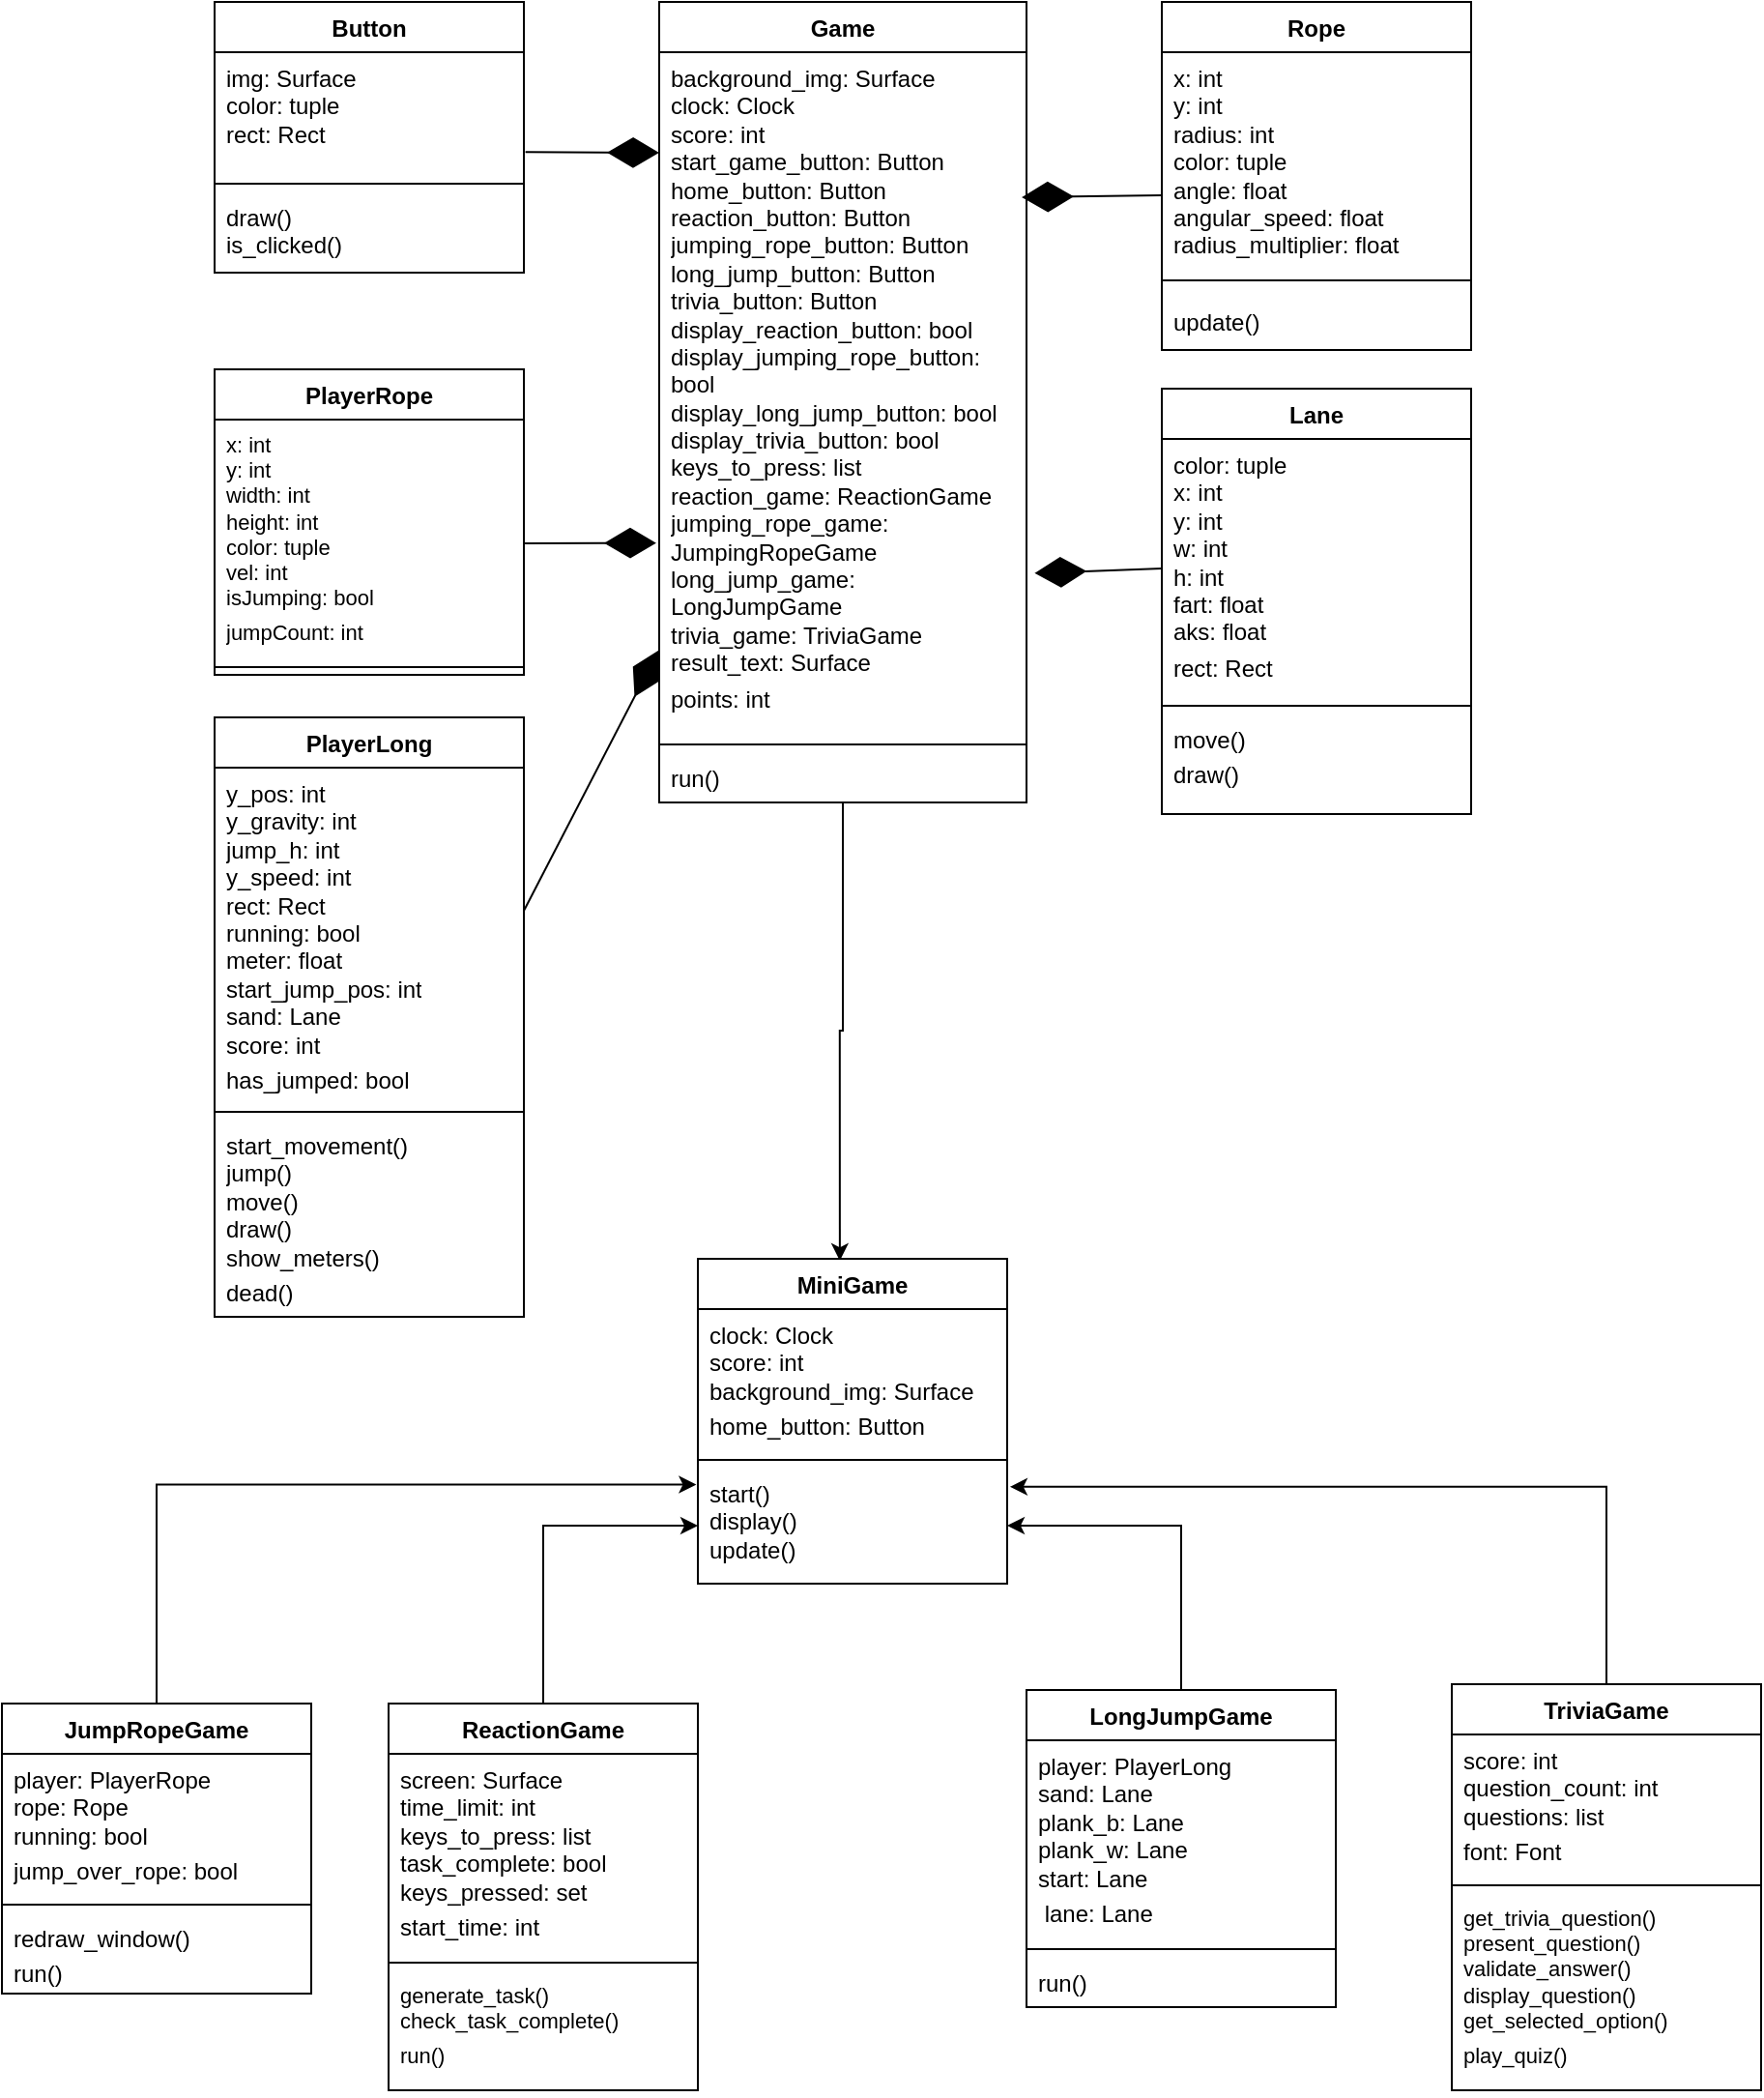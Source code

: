 <mxfile version="23.0.2" type="device">
  <diagram name="Page-1" id="RDvQlGP695o67iUaaPCG">
    <mxGraphModel dx="2295" dy="1118" grid="1" gridSize="10" guides="1" tooltips="1" connect="1" arrows="1" fold="1" page="1" pageScale="1" pageWidth="827" pageHeight="1169" math="0" shadow="0">
      <root>
        <mxCell id="0" />
        <mxCell id="1" parent="0" />
        <mxCell id="4a3TRcOycwzuLl8GbBce-38" style="edgeStyle=orthogonalEdgeStyle;rounded=0;orthogonalLoop=1;jettySize=auto;html=1;entryX=0.459;entryY=0.006;entryDx=0;entryDy=0;entryPerimeter=0;" edge="1" parent="1" source="DxUBxJZdxv3M1yx-wpIL-50" target="DxUBxJZdxv3M1yx-wpIL-54">
          <mxGeometry relative="1" as="geometry">
            <mxPoint x="195" y="680" as="targetPoint" />
          </mxGeometry>
        </mxCell>
        <mxCell id="DxUBxJZdxv3M1yx-wpIL-50" value="Game" style="swimlane;fontStyle=1;align=center;verticalAlign=top;childLayout=stackLayout;horizontal=1;startSize=26;horizontalStack=0;resizeParent=1;resizeParentMax=0;resizeLast=0;collapsible=1;marginBottom=0;whiteSpace=wrap;html=1;" parent="1" vertex="1">
          <mxGeometry x="100" y="40" width="190" height="414" as="geometry" />
        </mxCell>
        <mxCell id="DxUBxJZdxv3M1yx-wpIL-51" value="&lt;p style=&quot;margin: 0cm; font-family: Aptos, sans-serif;&quot; class=&quot;MsoNormal&quot;&gt;&lt;font style=&quot;font-size: 12px;&quot;&gt;background_img: Surface&lt;/font&gt;&lt;/p&gt;&lt;p style=&quot;margin: 0cm; font-family: Aptos, sans-serif;&quot; class=&quot;MsoNormal&quot;&gt;&lt;span lang=&quot;EN-US&quot;&gt;&lt;font style=&quot;font-size: 12px;&quot;&gt;clock: Clock&lt;/font&gt;&lt;/span&gt;&lt;/p&gt;&lt;p style=&quot;margin: 0cm; font-family: Aptos, sans-serif;&quot; class=&quot;MsoNormal&quot;&gt;&lt;span lang=&quot;EN-US&quot;&gt;&lt;font style=&quot;font-size: 12px;&quot;&gt;score: int&lt;/font&gt;&lt;/span&gt;&lt;/p&gt;&lt;p style=&quot;margin: 0cm; font-family: Aptos, sans-serif;&quot; class=&quot;MsoNormal&quot;&gt;&lt;span lang=&quot;EN-US&quot;&gt;&lt;font style=&quot;font-size: 12px;&quot;&gt;start_game_button: Button&lt;/font&gt;&lt;/span&gt;&lt;/p&gt;&lt;p style=&quot;margin: 0cm; font-family: Aptos, sans-serif;&quot; class=&quot;MsoNormal&quot;&gt;&lt;span lang=&quot;EN-US&quot;&gt;&lt;font style=&quot;font-size: 12px;&quot;&gt;home_button: Button&lt;/font&gt;&lt;/span&gt;&lt;/p&gt;&lt;p style=&quot;margin: 0cm; font-family: Aptos, sans-serif;&quot; class=&quot;MsoNormal&quot;&gt;&lt;span lang=&quot;EN-US&quot;&gt;&lt;font style=&quot;font-size: 12px;&quot;&gt;reaction_button: Button&lt;/font&gt;&lt;/span&gt;&lt;/p&gt;&lt;p style=&quot;margin: 0cm; font-family: Aptos, sans-serif;&quot; class=&quot;MsoNormal&quot;&gt;&lt;span lang=&quot;EN-US&quot;&gt;&lt;font style=&quot;font-size: 12px;&quot;&gt;jumping_rope_button: Button&lt;/font&gt;&lt;/span&gt;&lt;/p&gt;&lt;p style=&quot;margin: 0cm; font-family: Aptos, sans-serif;&quot; class=&quot;MsoNormal&quot;&gt;&lt;span lang=&quot;EN-US&quot;&gt;&lt;font style=&quot;font-size: 12px;&quot;&gt;long_jump_button: Button&lt;/font&gt;&lt;/span&gt;&lt;/p&gt;&lt;p style=&quot;margin: 0cm; font-family: Aptos, sans-serif;&quot; class=&quot;MsoNormal&quot;&gt;&lt;span lang=&quot;EN-US&quot;&gt;&lt;font style=&quot;font-size: 12px;&quot;&gt;trivia_button: Button&lt;/font&gt;&lt;/span&gt;&lt;/p&gt;&lt;p style=&quot;margin: 0cm; font-family: Aptos, sans-serif;&quot; class=&quot;MsoNormal&quot;&gt;&lt;span lang=&quot;EN-US&quot;&gt;&lt;font style=&quot;font-size: 12px;&quot;&gt;display_reaction_button: bool&lt;/font&gt;&lt;/span&gt;&lt;/p&gt;&lt;p style=&quot;margin: 0cm; font-family: Aptos, sans-serif;&quot; class=&quot;MsoNormal&quot;&gt;&lt;span lang=&quot;EN-US&quot;&gt;&lt;font style=&quot;font-size: 12px;&quot;&gt;display_jumping_rope_button: bool&lt;/font&gt;&lt;/span&gt;&lt;/p&gt;&lt;p style=&quot;margin: 0cm; font-family: Aptos, sans-serif;&quot; class=&quot;MsoNormal&quot;&gt;&lt;span lang=&quot;EN-US&quot;&gt;&lt;font style=&quot;font-size: 12px;&quot;&gt;display_long_jump_button: bool&lt;/font&gt;&lt;/span&gt;&lt;/p&gt;&lt;p style=&quot;margin: 0cm; font-family: Aptos, sans-serif;&quot; class=&quot;MsoNormal&quot;&gt;&lt;span lang=&quot;EN-US&quot;&gt;&lt;font style=&quot;font-size: 12px;&quot;&gt;display_trivia_button: bool&lt;/font&gt;&lt;/span&gt;&lt;/p&gt;&lt;p style=&quot;margin: 0cm; font-family: Aptos, sans-serif;&quot; class=&quot;MsoNormal&quot;&gt;&lt;span lang=&quot;EN-US&quot;&gt;&lt;font style=&quot;font-size: 12px;&quot;&gt;keys_to_press: list&lt;/font&gt;&lt;/span&gt;&lt;/p&gt;&lt;p style=&quot;margin: 0cm; font-family: Aptos, sans-serif;&quot; class=&quot;MsoNormal&quot;&gt;&lt;span lang=&quot;EN-US&quot;&gt;&lt;font style=&quot;font-size: 12px;&quot;&gt;reaction_game: ReactionGame&lt;/font&gt;&lt;/span&gt;&lt;/p&gt;&lt;p style=&quot;margin: 0cm; font-family: Aptos, sans-serif;&quot; class=&quot;MsoNormal&quot;&gt;&lt;span lang=&quot;EN-US&quot;&gt;&lt;font style=&quot;font-size: 12px;&quot;&gt;jumping_rope_game: JumpingRopeGame&lt;/font&gt;&lt;/span&gt;&lt;/p&gt;&lt;p style=&quot;margin: 0cm; font-family: Aptos, sans-serif;&quot; class=&quot;MsoNormal&quot;&gt;&lt;span lang=&quot;EN-US&quot;&gt;&lt;font style=&quot;font-size: 12px;&quot;&gt;long_jump_game: LongJumpGame&lt;/font&gt;&lt;/span&gt;&lt;/p&gt;&lt;p style=&quot;margin: 0cm; font-family: Aptos, sans-serif;&quot; class=&quot;MsoNormal&quot;&gt;&lt;span lang=&quot;EN-US&quot;&gt;&lt;font style=&quot;font-size: 12px;&quot;&gt;trivia_game: TriviaGame&lt;/font&gt;&lt;/span&gt;&lt;/p&gt;&lt;p style=&quot;margin: 0cm; font-family: Aptos, sans-serif;&quot; class=&quot;MsoNormal&quot;&gt;&lt;span lang=&quot;EN-US&quot;&gt;&lt;font style=&quot;font-size: 12px;&quot;&gt;result_text: Surface&lt;/font&gt;&lt;/span&gt;&lt;/p&gt;&lt;p style=&quot;margin: 0cm; font-family: Aptos, sans-serif;&quot; class=&quot;MsoNormal&quot;&gt;&lt;span style=&quot;&quot; lang=&quot;EN-US&quot;&gt;&lt;font style=&quot;font-size: 12px;&quot;&gt;points: int&lt;/font&gt;&lt;span style=&quot;font-size: 12pt;&quot;&gt;&lt;/span&gt;&lt;/span&gt;&lt;/p&gt;" style="text;strokeColor=none;fillColor=none;align=left;verticalAlign=top;spacingLeft=4;spacingRight=4;overflow=hidden;rotatable=0;points=[[0,0.5],[1,0.5]];portConstraint=eastwest;whiteSpace=wrap;html=1;" parent="DxUBxJZdxv3M1yx-wpIL-50" vertex="1">
          <mxGeometry y="26" width="190" height="354" as="geometry" />
        </mxCell>
        <mxCell id="DxUBxJZdxv3M1yx-wpIL-52" value="" style="line;strokeWidth=1;fillColor=none;align=left;verticalAlign=middle;spacingTop=-1;spacingLeft=3;spacingRight=3;rotatable=0;labelPosition=right;points=[];portConstraint=eastwest;strokeColor=inherit;" parent="DxUBxJZdxv3M1yx-wpIL-50" vertex="1">
          <mxGeometry y="380" width="190" height="8" as="geometry" />
        </mxCell>
        <mxCell id="DxUBxJZdxv3M1yx-wpIL-53" value="run()" style="text;strokeColor=none;fillColor=none;align=left;verticalAlign=top;spacingLeft=4;spacingRight=4;overflow=hidden;rotatable=0;points=[[0,0.5],[1,0.5]];portConstraint=eastwest;whiteSpace=wrap;html=1;" parent="DxUBxJZdxv3M1yx-wpIL-50" vertex="1">
          <mxGeometry y="388" width="190" height="26" as="geometry" />
        </mxCell>
        <mxCell id="DxUBxJZdxv3M1yx-wpIL-54" value="MiniGame" style="swimlane;fontStyle=1;align=center;verticalAlign=top;childLayout=stackLayout;horizontal=1;startSize=26;horizontalStack=0;resizeParent=1;resizeParentMax=0;resizeLast=0;collapsible=1;marginBottom=0;whiteSpace=wrap;html=1;" parent="1" vertex="1">
          <mxGeometry x="120" y="690" width="160" height="168" as="geometry" />
        </mxCell>
        <mxCell id="DxUBxJZdxv3M1yx-wpIL-55" value="&lt;p style=&quot;margin: 0cm; font-family: Aptos, sans-serif;&quot; class=&quot;MsoNormal&quot;&gt;&lt;font style=&quot;font-size: 12px;&quot;&gt;clock: Clock&lt;/font&gt;&lt;/p&gt;&lt;p style=&quot;margin: 0cm; font-family: Aptos, sans-serif;&quot; class=&quot;MsoNormal&quot;&gt;&lt;span lang=&quot;EN-US&quot;&gt;&lt;font style=&quot;font-size: 12px;&quot;&gt;score: int&lt;/font&gt;&lt;/span&gt;&lt;/p&gt;&lt;p style=&quot;margin: 0cm; font-family: Aptos, sans-serif;&quot; class=&quot;MsoNormal&quot;&gt;&lt;span lang=&quot;EN-US&quot;&gt;&lt;font style=&quot;font-size: 12px;&quot;&gt;background_img: Surface&lt;/font&gt;&lt;/span&gt;&lt;/p&gt;&lt;p style=&quot;margin: 0cm; font-family: Aptos, sans-serif;&quot; class=&quot;MsoNormal&quot;&gt;&lt;span style=&quot;&quot; lang=&quot;EN-US&quot;&gt;&lt;font style=&quot;font-size: 12px;&quot;&gt;home_button: Button&lt;/font&gt;&lt;span style=&quot;font-size: 12pt;&quot;&gt;&lt;/span&gt;&lt;/span&gt;&lt;/p&gt;" style="text;strokeColor=none;fillColor=none;align=left;verticalAlign=top;spacingLeft=4;spacingRight=4;overflow=hidden;rotatable=0;points=[[0,0.5],[1,0.5]];portConstraint=eastwest;whiteSpace=wrap;html=1;" parent="DxUBxJZdxv3M1yx-wpIL-54" vertex="1">
          <mxGeometry y="26" width="160" height="74" as="geometry" />
        </mxCell>
        <mxCell id="DxUBxJZdxv3M1yx-wpIL-56" value="" style="line;strokeWidth=1;fillColor=none;align=left;verticalAlign=middle;spacingTop=-1;spacingLeft=3;spacingRight=3;rotatable=0;labelPosition=right;points=[];portConstraint=eastwest;strokeColor=inherit;" parent="DxUBxJZdxv3M1yx-wpIL-54" vertex="1">
          <mxGeometry y="100" width="160" height="8" as="geometry" />
        </mxCell>
        <mxCell id="DxUBxJZdxv3M1yx-wpIL-57" value="start()&lt;br&gt;display()&lt;br&gt;update()&lt;br&gt;" style="text;strokeColor=none;fillColor=none;align=left;verticalAlign=top;spacingLeft=4;spacingRight=4;overflow=hidden;rotatable=0;points=[[0,0.5],[1,0.5]];portConstraint=eastwest;whiteSpace=wrap;html=1;" parent="DxUBxJZdxv3M1yx-wpIL-54" vertex="1">
          <mxGeometry y="108" width="160" height="60" as="geometry" />
        </mxCell>
        <mxCell id="DxUBxJZdxv3M1yx-wpIL-62" value="JumpRopeGame" style="swimlane;fontStyle=1;align=center;verticalAlign=top;childLayout=stackLayout;horizontal=1;startSize=26;horizontalStack=0;resizeParent=1;resizeParentMax=0;resizeLast=0;collapsible=1;marginBottom=0;whiteSpace=wrap;html=1;" parent="1" vertex="1">
          <mxGeometry x="-240" y="920" width="160" height="150" as="geometry" />
        </mxCell>
        <mxCell id="DxUBxJZdxv3M1yx-wpIL-63" value="&lt;p style=&quot;margin: 0cm; font-family: Aptos, sans-serif;&quot; class=&quot;MsoNormal&quot;&gt;&lt;font style=&quot;font-size: 12px;&quot;&gt;player: PlayerRope&lt;/font&gt;&lt;/p&gt;&lt;p style=&quot;margin: 0cm; font-family: Aptos, sans-serif;&quot; class=&quot;MsoNormal&quot;&gt;&lt;span lang=&quot;EN-US&quot;&gt;&lt;font style=&quot;font-size: 12px;&quot;&gt;rope: Rope&lt;/font&gt;&lt;/span&gt;&lt;/p&gt;&lt;p style=&quot;margin: 0cm; font-family: Aptos, sans-serif;&quot; class=&quot;MsoNormal&quot;&gt;&lt;span lang=&quot;EN-US&quot;&gt;&lt;font style=&quot;font-size: 12px;&quot;&gt;running: bool&lt;/font&gt;&lt;/span&gt;&lt;/p&gt;&lt;p style=&quot;margin: 0cm; font-family: Aptos, sans-serif;&quot; class=&quot;MsoNormal&quot;&gt;&lt;span style=&quot;&quot; lang=&quot;EN-US&quot;&gt;&lt;font style=&quot;font-size: 12px;&quot;&gt;jump_over_rope: bool&lt;/font&gt;&lt;span style=&quot;font-size: 12pt;&quot;&gt;&lt;/span&gt;&lt;/span&gt;&lt;/p&gt;" style="text;strokeColor=none;fillColor=none;align=left;verticalAlign=top;spacingLeft=4;spacingRight=4;overflow=hidden;rotatable=0;points=[[0,0.5],[1,0.5]];portConstraint=eastwest;whiteSpace=wrap;html=1;" parent="DxUBxJZdxv3M1yx-wpIL-62" vertex="1">
          <mxGeometry y="26" width="160" height="74" as="geometry" />
        </mxCell>
        <mxCell id="DxUBxJZdxv3M1yx-wpIL-64" value="" style="line;strokeWidth=1;fillColor=none;align=left;verticalAlign=middle;spacingTop=-1;spacingLeft=3;spacingRight=3;rotatable=0;labelPosition=right;points=[];portConstraint=eastwest;strokeColor=inherit;" parent="DxUBxJZdxv3M1yx-wpIL-62" vertex="1">
          <mxGeometry y="100" width="160" height="8" as="geometry" />
        </mxCell>
        <mxCell id="DxUBxJZdxv3M1yx-wpIL-65" value="&lt;p style=&quot;margin: 0cm; font-family: Aptos, sans-serif;&quot; class=&quot;MsoNormal&quot;&gt;&lt;font style=&quot;font-size: 12px;&quot;&gt;redraw_window()&lt;/font&gt;&lt;/p&gt;&lt;p style=&quot;margin: 0cm; font-family: Aptos, sans-serif;&quot; class=&quot;MsoNormal&quot;&gt;&lt;span style=&quot;&quot; lang=&quot;EN-US&quot;&gt;&lt;font style=&quot;font-size: 12px;&quot;&gt;run()&lt;/font&gt;&lt;span style=&quot;font-size: 12pt;&quot;&gt;&lt;/span&gt;&lt;/span&gt;&lt;/p&gt;" style="text;strokeColor=none;fillColor=none;align=left;verticalAlign=top;spacingLeft=4;spacingRight=4;overflow=hidden;rotatable=0;points=[[0,0.5],[1,0.5]];portConstraint=eastwest;whiteSpace=wrap;html=1;" parent="DxUBxJZdxv3M1yx-wpIL-62" vertex="1">
          <mxGeometry y="108" width="160" height="42" as="geometry" />
        </mxCell>
        <mxCell id="DxUBxJZdxv3M1yx-wpIL-89" style="edgeStyle=orthogonalEdgeStyle;rounded=0;orthogonalLoop=1;jettySize=auto;html=1;" parent="1" source="DxUBxJZdxv3M1yx-wpIL-70" target="DxUBxJZdxv3M1yx-wpIL-57" edge="1">
          <mxGeometry relative="1" as="geometry" />
        </mxCell>
        <mxCell id="DxUBxJZdxv3M1yx-wpIL-70" value="ReactionGame" style="swimlane;fontStyle=1;align=center;verticalAlign=top;childLayout=stackLayout;horizontal=1;startSize=26;horizontalStack=0;resizeParent=1;resizeParentMax=0;resizeLast=0;collapsible=1;marginBottom=0;whiteSpace=wrap;html=1;" parent="1" vertex="1">
          <mxGeometry x="-40" y="920" width="160" height="200" as="geometry" />
        </mxCell>
        <mxCell id="DxUBxJZdxv3M1yx-wpIL-71" value="&lt;p style=&quot;margin: 0cm; font-family: Aptos, sans-serif;&quot; class=&quot;MsoNormal&quot;&gt;&lt;font style=&quot;font-size: 12px;&quot;&gt;screen: Surface&lt;/font&gt;&lt;/p&gt;&lt;p style=&quot;margin: 0cm; font-family: Aptos, sans-serif;&quot; class=&quot;MsoNormal&quot;&gt;&lt;span lang=&quot;EN-US&quot;&gt;&lt;font style=&quot;font-size: 12px;&quot;&gt;time_limit: int&lt;/font&gt;&lt;/span&gt;&lt;/p&gt;&lt;p style=&quot;margin: 0cm; font-family: Aptos, sans-serif;&quot; class=&quot;MsoNormal&quot;&gt;&lt;span lang=&quot;EN-US&quot;&gt;&lt;font style=&quot;font-size: 12px;&quot;&gt;keys_to_press: list&lt;/font&gt;&lt;/span&gt;&lt;/p&gt;&lt;p style=&quot;margin: 0cm; font-family: Aptos, sans-serif;&quot; class=&quot;MsoNormal&quot;&gt;&lt;span lang=&quot;EN-US&quot;&gt;&lt;font style=&quot;font-size: 12px;&quot;&gt;task_complete: bool&lt;/font&gt;&lt;/span&gt;&lt;/p&gt;&lt;p style=&quot;margin: 0cm; font-family: Aptos, sans-serif;&quot; class=&quot;MsoNormal&quot;&gt;&lt;span lang=&quot;EN-US&quot;&gt;&lt;font style=&quot;font-size: 12px;&quot;&gt;keys_pressed: set&lt;/font&gt;&lt;/span&gt;&lt;/p&gt;&lt;p style=&quot;margin: 0cm; font-family: Aptos, sans-serif;&quot; class=&quot;MsoNormal&quot;&gt;&lt;span style=&quot;&quot; lang=&quot;EN-US&quot;&gt;&lt;font style=&quot;font-size: 12px;&quot;&gt;start_time: int&lt;/font&gt;&lt;span style=&quot;font-size: 12pt;&quot;&gt;&lt;/span&gt;&lt;/span&gt;&lt;/p&gt;" style="text;strokeColor=none;fillColor=none;align=left;verticalAlign=top;spacingLeft=4;spacingRight=4;overflow=hidden;rotatable=0;points=[[0,0.5],[1,0.5]];portConstraint=eastwest;whiteSpace=wrap;html=1;" parent="DxUBxJZdxv3M1yx-wpIL-70" vertex="1">
          <mxGeometry y="26" width="160" height="104" as="geometry" />
        </mxCell>
        <mxCell id="DxUBxJZdxv3M1yx-wpIL-72" value="" style="line;strokeWidth=1;fillColor=none;align=left;verticalAlign=middle;spacingTop=-1;spacingLeft=3;spacingRight=3;rotatable=0;labelPosition=right;points=[];portConstraint=eastwest;strokeColor=inherit;" parent="DxUBxJZdxv3M1yx-wpIL-70" vertex="1">
          <mxGeometry y="130" width="160" height="8" as="geometry" />
        </mxCell>
        <mxCell id="DxUBxJZdxv3M1yx-wpIL-73" value="&lt;p style=&quot;margin: 0cm; font-family: Aptos, sans-serif; font-size: 11px;&quot; class=&quot;MsoNormal&quot;&gt;&lt;font style=&quot;font-size: 11px;&quot;&gt;generate_task()&lt;/font&gt;&lt;/p&gt;&lt;p style=&quot;margin: 0cm; font-family: Aptos, sans-serif; font-size: 11px;&quot; class=&quot;MsoNormal&quot;&gt;&lt;span lang=&quot;EN-US&quot;&gt;&lt;font style=&quot;font-size: 11px;&quot;&gt;check_task_complete()&lt;/font&gt;&lt;/span&gt;&lt;/p&gt;&lt;p style=&quot;margin: 0cm; font-family: Aptos, sans-serif; font-size: 11px;&quot; class=&quot;MsoNormal&quot;&gt;&lt;span style=&quot;&quot; lang=&quot;EN-US&quot;&gt;&lt;font style=&quot;font-size: 11px;&quot;&gt;run()&lt;/font&gt;&lt;span style=&quot;font-size: 12pt;&quot;&gt;&lt;/span&gt;&lt;/span&gt;&lt;/p&gt;" style="text;strokeColor=none;fillColor=none;align=left;verticalAlign=top;spacingLeft=4;spacingRight=4;overflow=hidden;rotatable=0;points=[[0,0.5],[1,0.5]];portConstraint=eastwest;whiteSpace=wrap;html=1;" parent="DxUBxJZdxv3M1yx-wpIL-70" vertex="1">
          <mxGeometry y="138" width="160" height="62" as="geometry" />
        </mxCell>
        <mxCell id="DxUBxJZdxv3M1yx-wpIL-74" value="TriviaGame" style="swimlane;fontStyle=1;align=center;verticalAlign=top;childLayout=stackLayout;horizontal=1;startSize=26;horizontalStack=0;resizeParent=1;resizeParentMax=0;resizeLast=0;collapsible=1;marginBottom=0;whiteSpace=wrap;html=1;" parent="1" vertex="1">
          <mxGeometry x="510" y="910" width="160" height="210" as="geometry" />
        </mxCell>
        <mxCell id="DxUBxJZdxv3M1yx-wpIL-75" value="&lt;p style=&quot;margin: 0cm; font-family: Aptos, sans-serif;&quot; class=&quot;MsoNormal&quot;&gt;&lt;font style=&quot;font-size: 12px;&quot;&gt;score: int&lt;/font&gt;&lt;/p&gt;&lt;p style=&quot;margin: 0cm; font-family: Aptos, sans-serif;&quot; class=&quot;MsoNormal&quot;&gt;&lt;span lang=&quot;EN-US&quot;&gt;&lt;font style=&quot;font-size: 12px;&quot;&gt;question_count: int&lt;/font&gt;&lt;/span&gt;&lt;/p&gt;&lt;p style=&quot;margin: 0cm; font-family: Aptos, sans-serif;&quot; class=&quot;MsoNormal&quot;&gt;&lt;span lang=&quot;EN-US&quot;&gt;&lt;font style=&quot;font-size: 12px;&quot;&gt;questions: list&lt;/font&gt;&lt;/span&gt;&lt;/p&gt;&lt;p style=&quot;margin: 0cm; font-family: Aptos, sans-serif;&quot; class=&quot;MsoNormal&quot;&gt;&lt;span style=&quot;&quot; lang=&quot;EN-US&quot;&gt;&lt;font style=&quot;font-size: 12px;&quot;&gt;font: Font&lt;/font&gt;&lt;span style=&quot;font-size: 12pt;&quot;&gt;&lt;/span&gt;&lt;/span&gt;&lt;/p&gt;" style="text;strokeColor=none;fillColor=none;align=left;verticalAlign=top;spacingLeft=4;spacingRight=4;overflow=hidden;rotatable=0;points=[[0,0.5],[1,0.5]];portConstraint=eastwest;whiteSpace=wrap;html=1;" parent="DxUBxJZdxv3M1yx-wpIL-74" vertex="1">
          <mxGeometry y="26" width="160" height="74" as="geometry" />
        </mxCell>
        <mxCell id="DxUBxJZdxv3M1yx-wpIL-76" value="" style="line;strokeWidth=1;fillColor=none;align=left;verticalAlign=middle;spacingTop=-1;spacingLeft=3;spacingRight=3;rotatable=0;labelPosition=right;points=[];portConstraint=eastwest;strokeColor=inherit;" parent="DxUBxJZdxv3M1yx-wpIL-74" vertex="1">
          <mxGeometry y="100" width="160" height="8" as="geometry" />
        </mxCell>
        <mxCell id="DxUBxJZdxv3M1yx-wpIL-77" value="&lt;p style=&quot;margin: 0cm; font-family: Aptos, sans-serif; font-size: 11px;&quot; class=&quot;MsoNormal&quot;&gt;&lt;font style=&quot;font-size: 11px;&quot;&gt;get_trivia_question()&lt;/font&gt;&lt;/p&gt;&lt;p style=&quot;margin: 0cm; font-family: Aptos, sans-serif; font-size: 11px;&quot; class=&quot;MsoNormal&quot;&gt;&lt;span lang=&quot;EN-US&quot;&gt;&lt;font style=&quot;font-size: 11px;&quot;&gt;present_question()&lt;/font&gt;&lt;/span&gt;&lt;/p&gt;&lt;p style=&quot;margin: 0cm; font-family: Aptos, sans-serif; font-size: 11px;&quot; class=&quot;MsoNormal&quot;&gt;&lt;span lang=&quot;EN-US&quot;&gt;&lt;font style=&quot;font-size: 11px;&quot;&gt;validate_answer()&lt;/font&gt;&lt;/span&gt;&lt;/p&gt;&lt;p style=&quot;margin: 0cm; font-family: Aptos, sans-serif; font-size: 11px;&quot; class=&quot;MsoNormal&quot;&gt;&lt;span lang=&quot;EN-US&quot;&gt;&lt;font style=&quot;font-size: 11px;&quot;&gt;display_question()&lt;/font&gt;&lt;/span&gt;&lt;/p&gt;&lt;p style=&quot;margin: 0cm; font-family: Aptos, sans-serif; font-size: 11px;&quot; class=&quot;MsoNormal&quot;&gt;&lt;span lang=&quot;EN-US&quot;&gt;&lt;font style=&quot;font-size: 11px;&quot;&gt;get_selected_option()&lt;/font&gt;&lt;/span&gt;&lt;/p&gt;&lt;p style=&quot;margin: 0cm; font-family: Aptos, sans-serif; font-size: 11px;&quot; class=&quot;MsoNormal&quot;&gt;&lt;span style=&quot;&quot; lang=&quot;EN-US&quot;&gt;&lt;font style=&quot;font-size: 11px;&quot;&gt;play_quiz()&lt;/font&gt;&lt;span style=&quot;font-size: 12pt;&quot;&gt;&lt;/span&gt;&lt;/span&gt;&lt;/p&gt;" style="text;strokeColor=none;fillColor=none;align=left;verticalAlign=top;spacingLeft=4;spacingRight=4;overflow=hidden;rotatable=0;points=[[0,0.5],[1,0.5]];portConstraint=eastwest;whiteSpace=wrap;html=1;" parent="DxUBxJZdxv3M1yx-wpIL-74" vertex="1">
          <mxGeometry y="108" width="160" height="102" as="geometry" />
        </mxCell>
        <mxCell id="DxUBxJZdxv3M1yx-wpIL-90" style="edgeStyle=orthogonalEdgeStyle;rounded=0;orthogonalLoop=1;jettySize=auto;html=1;entryX=1;entryY=0.5;entryDx=0;entryDy=0;" parent="1" source="DxUBxJZdxv3M1yx-wpIL-78" target="DxUBxJZdxv3M1yx-wpIL-57" edge="1">
          <mxGeometry relative="1" as="geometry" />
        </mxCell>
        <mxCell id="DxUBxJZdxv3M1yx-wpIL-78" value="LongJumpGame" style="swimlane;fontStyle=1;align=center;verticalAlign=top;childLayout=stackLayout;horizontal=1;startSize=26;horizontalStack=0;resizeParent=1;resizeParentMax=0;resizeLast=0;collapsible=1;marginBottom=0;whiteSpace=wrap;html=1;" parent="1" vertex="1">
          <mxGeometry x="290" y="913" width="160" height="164" as="geometry" />
        </mxCell>
        <mxCell id="DxUBxJZdxv3M1yx-wpIL-79" value="&lt;p style=&quot;margin: 0cm; font-family: Aptos, sans-serif;&quot; class=&quot;MsoNormal&quot;&gt;&lt;font style=&quot;font-size: 12px;&quot;&gt;player: PlayerLong&lt;/font&gt;&lt;/p&gt;&lt;p style=&quot;margin: 0cm; font-family: Aptos, sans-serif;&quot; class=&quot;MsoNormal&quot;&gt;&lt;span lang=&quot;EN-US&quot;&gt;&lt;font style=&quot;font-size: 12px;&quot;&gt;sand: Lane&lt;/font&gt;&lt;/span&gt;&lt;/p&gt;&lt;p style=&quot;margin: 0cm; font-family: Aptos, sans-serif;&quot; class=&quot;MsoNormal&quot;&gt;&lt;span lang=&quot;EN-US&quot;&gt;&lt;font style=&quot;font-size: 12px;&quot;&gt;plank_b: Lane&lt;/font&gt;&lt;/span&gt;&lt;/p&gt;&lt;p style=&quot;margin: 0cm; font-family: Aptos, sans-serif;&quot; class=&quot;MsoNormal&quot;&gt;&lt;span lang=&quot;EN-US&quot;&gt;&lt;font style=&quot;font-size: 12px;&quot;&gt;plank_w: Lane&lt;/font&gt;&lt;/span&gt;&lt;/p&gt;&lt;p style=&quot;margin: 0cm; font-family: Aptos, sans-serif;&quot; class=&quot;MsoNormal&quot;&gt;&lt;span lang=&quot;EN-US&quot;&gt;&lt;font style=&quot;font-size: 12px;&quot;&gt;start: Lane&lt;/font&gt;&lt;/span&gt;&lt;/p&gt;&lt;p style=&quot;margin: 0cm; font-family: Aptos, sans-serif;&quot; class=&quot;MsoNormal&quot;&gt;&lt;span style=&quot;&quot; lang=&quot;EN-US&quot;&gt;&lt;font style=&quot;font-size: 12px;&quot;&gt;&amp;nbsp;lane: Lane&lt;/font&gt;&lt;span style=&quot;font-size: 12pt;&quot;&gt;&lt;/span&gt;&lt;/span&gt;&lt;/p&gt;" style="text;strokeColor=none;fillColor=none;align=left;verticalAlign=top;spacingLeft=4;spacingRight=4;overflow=hidden;rotatable=0;points=[[0,0.5],[1,0.5]];portConstraint=eastwest;whiteSpace=wrap;html=1;" parent="DxUBxJZdxv3M1yx-wpIL-78" vertex="1">
          <mxGeometry y="26" width="160" height="104" as="geometry" />
        </mxCell>
        <mxCell id="DxUBxJZdxv3M1yx-wpIL-80" value="" style="line;strokeWidth=1;fillColor=none;align=left;verticalAlign=middle;spacingTop=-1;spacingLeft=3;spacingRight=3;rotatable=0;labelPosition=right;points=[];portConstraint=eastwest;strokeColor=inherit;" parent="DxUBxJZdxv3M1yx-wpIL-78" vertex="1">
          <mxGeometry y="130" width="160" height="8" as="geometry" />
        </mxCell>
        <mxCell id="DxUBxJZdxv3M1yx-wpIL-81" value="run()" style="text;strokeColor=none;fillColor=none;align=left;verticalAlign=top;spacingLeft=4;spacingRight=4;overflow=hidden;rotatable=0;points=[[0,0.5],[1,0.5]];portConstraint=eastwest;whiteSpace=wrap;html=1;" parent="DxUBxJZdxv3M1yx-wpIL-78" vertex="1">
          <mxGeometry y="138" width="160" height="26" as="geometry" />
        </mxCell>
        <mxCell id="DxUBxJZdxv3M1yx-wpIL-93" style="edgeStyle=orthogonalEdgeStyle;rounded=0;orthogonalLoop=1;jettySize=auto;html=1;entryX=1.009;entryY=0.165;entryDx=0;entryDy=0;entryPerimeter=0;" parent="1" source="DxUBxJZdxv3M1yx-wpIL-74" target="DxUBxJZdxv3M1yx-wpIL-57" edge="1">
          <mxGeometry relative="1" as="geometry" />
        </mxCell>
        <mxCell id="DxUBxJZdxv3M1yx-wpIL-94" style="edgeStyle=orthogonalEdgeStyle;rounded=0;orthogonalLoop=1;jettySize=auto;html=1;entryX=-0.005;entryY=0.146;entryDx=0;entryDy=0;entryPerimeter=0;" parent="1" source="DxUBxJZdxv3M1yx-wpIL-62" target="DxUBxJZdxv3M1yx-wpIL-57" edge="1">
          <mxGeometry relative="1" as="geometry" />
        </mxCell>
        <mxCell id="4a3TRcOycwzuLl8GbBce-1" value="Button" style="swimlane;fontStyle=1;align=center;verticalAlign=top;childLayout=stackLayout;horizontal=1;startSize=26;horizontalStack=0;resizeParent=1;resizeParentMax=0;resizeLast=0;collapsible=1;marginBottom=0;whiteSpace=wrap;html=1;" vertex="1" parent="1">
          <mxGeometry x="-130" y="40" width="160" height="140" as="geometry" />
        </mxCell>
        <mxCell id="4a3TRcOycwzuLl8GbBce-2" value="img: Surface&lt;br&gt;color: tuple&lt;br&gt;rect: Rect" style="text;strokeColor=none;fillColor=none;align=left;verticalAlign=top;spacingLeft=4;spacingRight=4;overflow=hidden;rotatable=0;points=[[0,0.5],[1,0.5]];portConstraint=eastwest;whiteSpace=wrap;html=1;" vertex="1" parent="4a3TRcOycwzuLl8GbBce-1">
          <mxGeometry y="26" width="160" height="64" as="geometry" />
        </mxCell>
        <mxCell id="4a3TRcOycwzuLl8GbBce-3" value="" style="line;strokeWidth=1;fillColor=none;align=left;verticalAlign=middle;spacingTop=-1;spacingLeft=3;spacingRight=3;rotatable=0;labelPosition=right;points=[];portConstraint=eastwest;strokeColor=inherit;" vertex="1" parent="4a3TRcOycwzuLl8GbBce-1">
          <mxGeometry y="90" width="160" height="8" as="geometry" />
        </mxCell>
        <mxCell id="4a3TRcOycwzuLl8GbBce-4" value="draw()&lt;br&gt;is_clicked()" style="text;strokeColor=none;fillColor=none;align=left;verticalAlign=top;spacingLeft=4;spacingRight=4;overflow=hidden;rotatable=0;points=[[0,0.5],[1,0.5]];portConstraint=eastwest;whiteSpace=wrap;html=1;" vertex="1" parent="4a3TRcOycwzuLl8GbBce-1">
          <mxGeometry y="98" width="160" height="42" as="geometry" />
        </mxCell>
        <mxCell id="4a3TRcOycwzuLl8GbBce-12" value="PlayerRope" style="swimlane;fontStyle=1;align=center;verticalAlign=top;childLayout=stackLayout;horizontal=1;startSize=26;horizontalStack=0;resizeParent=1;resizeParentMax=0;resizeLast=0;collapsible=1;marginBottom=0;whiteSpace=wrap;html=1;" vertex="1" parent="1">
          <mxGeometry x="-130" y="230" width="160" height="158" as="geometry" />
        </mxCell>
        <mxCell id="4a3TRcOycwzuLl8GbBce-13" value="&lt;p style=&quot;margin: 0cm; font-family: Aptos, sans-serif; font-size: 11px;&quot; class=&quot;MsoNormal&quot;&gt;&lt;font style=&quot;font-size: 11px;&quot;&gt;x: int&lt;/font&gt;&lt;/p&gt;&lt;p style=&quot;margin: 0cm; font-family: Aptos, sans-serif; font-size: 11px;&quot; class=&quot;MsoNormal&quot;&gt;&lt;span lang=&quot;EN-US&quot;&gt;&lt;font style=&quot;font-size: 11px;&quot;&gt;y: int&lt;/font&gt;&lt;/span&gt;&lt;/p&gt;&lt;p style=&quot;margin: 0cm; font-family: Aptos, sans-serif; font-size: 11px;&quot; class=&quot;MsoNormal&quot;&gt;&lt;span lang=&quot;EN-US&quot;&gt;&lt;font style=&quot;font-size: 11px;&quot;&gt;width: int&lt;/font&gt;&lt;/span&gt;&lt;/p&gt;&lt;p style=&quot;margin: 0cm; font-family: Aptos, sans-serif; font-size: 11px;&quot; class=&quot;MsoNormal&quot;&gt;&lt;span lang=&quot;EN-US&quot;&gt;&lt;font style=&quot;font-size: 11px;&quot;&gt;height: int&lt;/font&gt;&lt;/span&gt;&lt;/p&gt;&lt;p style=&quot;margin: 0cm; font-family: Aptos, sans-serif; font-size: 11px;&quot; class=&quot;MsoNormal&quot;&gt;&lt;span lang=&quot;EN-US&quot;&gt;&lt;font style=&quot;font-size: 11px;&quot;&gt;color: tuple&lt;/font&gt;&lt;/span&gt;&lt;/p&gt;&lt;p style=&quot;margin: 0cm; font-family: Aptos, sans-serif; font-size: 11px;&quot; class=&quot;MsoNormal&quot;&gt;&lt;span lang=&quot;EN-US&quot;&gt;&lt;font style=&quot;font-size: 11px;&quot;&gt;vel: int&lt;/font&gt;&lt;/span&gt;&lt;/p&gt;&lt;p style=&quot;margin: 0cm; font-family: Aptos, sans-serif; font-size: 11px;&quot; class=&quot;MsoNormal&quot;&gt;&lt;span lang=&quot;EN-US&quot;&gt;&lt;font style=&quot;font-size: 11px;&quot;&gt;isJumping: bool&lt;/font&gt;&lt;/span&gt;&lt;/p&gt;&lt;p style=&quot;margin: 0cm; font-family: Aptos, sans-serif; font-size: 11px;&quot; class=&quot;MsoNormal&quot;&gt;&lt;span style=&quot;&quot; lang=&quot;EN-US&quot;&gt;&lt;font style=&quot;font-size: 11px;&quot;&gt;jumpCount: int&lt;/font&gt;&lt;span style=&quot;font-size: 12pt;&quot;&gt;&lt;/span&gt;&lt;/span&gt;&lt;/p&gt;" style="text;strokeColor=none;fillColor=none;align=left;verticalAlign=top;spacingLeft=4;spacingRight=4;overflow=hidden;rotatable=0;points=[[0,0.5],[1,0.5]];portConstraint=eastwest;whiteSpace=wrap;html=1;" vertex="1" parent="4a3TRcOycwzuLl8GbBce-12">
          <mxGeometry y="26" width="160" height="124" as="geometry" />
        </mxCell>
        <mxCell id="4a3TRcOycwzuLl8GbBce-14" value="" style="line;strokeWidth=1;fillColor=none;align=left;verticalAlign=middle;spacingTop=-1;spacingLeft=3;spacingRight=3;rotatable=0;labelPosition=right;points=[];portConstraint=eastwest;strokeColor=inherit;" vertex="1" parent="4a3TRcOycwzuLl8GbBce-12">
          <mxGeometry y="150" width="160" height="8" as="geometry" />
        </mxCell>
        <mxCell id="4a3TRcOycwzuLl8GbBce-20" value="Rope" style="swimlane;fontStyle=1;align=center;verticalAlign=top;childLayout=stackLayout;horizontal=1;startSize=26;horizontalStack=0;resizeParent=1;resizeParentMax=0;resizeLast=0;collapsible=1;marginBottom=0;whiteSpace=wrap;html=1;" vertex="1" parent="1">
          <mxGeometry x="360" y="40" width="160" height="180" as="geometry" />
        </mxCell>
        <mxCell id="4a3TRcOycwzuLl8GbBce-21" value="&lt;p style=&quot;border-color: var(--border-color); margin: 0cm; font-family: Aptos, sans-serif;&quot; class=&quot;MsoNormal&quot;&gt;&lt;font style=&quot;border-color: var(--border-color);&quot;&gt;x: int&lt;/font&gt;&lt;/p&gt;&lt;p style=&quot;border-color: var(--border-color); margin: 0cm; font-family: Aptos, sans-serif;&quot; class=&quot;MsoNormal&quot;&gt;y: int&lt;/p&gt;&lt;p style=&quot;border-color: var(--border-color); margin: 0cm; font-family: Aptos, sans-serif;&quot; class=&quot;MsoNormal&quot;&gt;&lt;span style=&quot;border-color: var(--border-color);&quot; lang=&quot;EN-US&quot;&gt;radius: int&lt;/span&gt;&lt;/p&gt;&lt;p style=&quot;border-color: var(--border-color); margin: 0cm; font-family: Aptos, sans-serif;&quot; class=&quot;MsoNormal&quot;&gt;&lt;span style=&quot;border-color: var(--border-color);&quot; lang=&quot;EN-US&quot;&gt;color: tuple&lt;/span&gt;&lt;/p&gt;&lt;p style=&quot;border-color: var(--border-color); margin: 0cm; font-family: Aptos, sans-serif;&quot; class=&quot;MsoNormal&quot;&gt;&lt;span style=&quot;border-color: var(--border-color);&quot; lang=&quot;EN-US&quot;&gt;angle: float&lt;/span&gt;&lt;/p&gt;&lt;p style=&quot;border-color: var(--border-color); margin: 0cm; font-family: Aptos, sans-serif;&quot; class=&quot;MsoNormal&quot;&gt;&lt;span style=&quot;border-color: var(--border-color);&quot; lang=&quot;EN-US&quot;&gt;angular_speed: float&lt;/span&gt;&lt;/p&gt;&lt;p style=&quot;border-color: var(--border-color); margin: 0cm; font-family: Aptos, sans-serif;&quot; class=&quot;MsoNormal&quot;&gt;&lt;span style=&quot;border-color: var(--border-color);&quot; lang=&quot;EN-US&quot;&gt;radius_multiplier: float&lt;/span&gt;&lt;/p&gt;" style="text;strokeColor=none;fillColor=none;align=left;verticalAlign=top;spacingLeft=4;spacingRight=4;overflow=hidden;rotatable=0;points=[[0,0.5],[1,0.5]];portConstraint=eastwest;whiteSpace=wrap;html=1;" vertex="1" parent="4a3TRcOycwzuLl8GbBce-20">
          <mxGeometry y="26" width="160" height="114" as="geometry" />
        </mxCell>
        <mxCell id="4a3TRcOycwzuLl8GbBce-22" value="" style="line;strokeWidth=1;fillColor=none;align=left;verticalAlign=middle;spacingTop=-1;spacingLeft=3;spacingRight=3;rotatable=0;labelPosition=right;points=[];portConstraint=eastwest;strokeColor=inherit;" vertex="1" parent="4a3TRcOycwzuLl8GbBce-20">
          <mxGeometry y="140" width="160" height="8" as="geometry" />
        </mxCell>
        <mxCell id="4a3TRcOycwzuLl8GbBce-23" value="&lt;p style=&quot;margin: 0cm; font-family: Aptos, sans-serif;&quot; class=&quot;MsoNormal&quot;&gt;&lt;font style=&quot;font-size: 12px;&quot;&gt;update()&lt;/font&gt;&lt;span style=&quot;font-size: 12pt;&quot;&gt;&lt;/span&gt;&lt;/p&gt;" style="text;strokeColor=none;fillColor=none;align=left;verticalAlign=top;spacingLeft=4;spacingRight=4;overflow=hidden;rotatable=0;points=[[0,0.5],[1,0.5]];portConstraint=eastwest;whiteSpace=wrap;html=1;" vertex="1" parent="4a3TRcOycwzuLl8GbBce-20">
          <mxGeometry y="148" width="160" height="32" as="geometry" />
        </mxCell>
        <mxCell id="4a3TRcOycwzuLl8GbBce-24" value="Lane" style="swimlane;fontStyle=1;align=center;verticalAlign=top;childLayout=stackLayout;horizontal=1;startSize=26;horizontalStack=0;resizeParent=1;resizeParentMax=0;resizeLast=0;collapsible=1;marginBottom=0;whiteSpace=wrap;html=1;" vertex="1" parent="1">
          <mxGeometry x="360" y="240" width="160" height="220" as="geometry" />
        </mxCell>
        <mxCell id="4a3TRcOycwzuLl8GbBce-25" value="&lt;p style=&quot;margin: 0cm; font-family: Aptos, sans-serif;&quot; class=&quot;MsoNormal&quot;&gt;&lt;font style=&quot;font-size: 12px;&quot;&gt;color: tuple&lt;/font&gt;&lt;/p&gt;&lt;p style=&quot;margin: 0cm; font-family: Aptos, sans-serif;&quot; class=&quot;MsoNormal&quot;&gt;&lt;span lang=&quot;EN-US&quot;&gt;&lt;font style=&quot;font-size: 12px;&quot;&gt;x: int&lt;/font&gt;&lt;/span&gt;&lt;/p&gt;&lt;p style=&quot;margin: 0cm; font-family: Aptos, sans-serif;&quot; class=&quot;MsoNormal&quot;&gt;&lt;span lang=&quot;EN-US&quot;&gt;&lt;font style=&quot;font-size: 12px;&quot;&gt;y: int&lt;/font&gt;&lt;/span&gt;&lt;/p&gt;&lt;p style=&quot;margin: 0cm; font-family: Aptos, sans-serif;&quot; class=&quot;MsoNormal&quot;&gt;&lt;font style=&quot;font-size: 12px;&quot;&gt;w: int&lt;/font&gt;&lt;/p&gt;&lt;p style=&quot;margin: 0cm; font-family: Aptos, sans-serif;&quot; class=&quot;MsoNormal&quot;&gt;&lt;font style=&quot;font-size: 12px;&quot;&gt;h: int&lt;/font&gt;&lt;/p&gt;&lt;p style=&quot;margin: 0cm; font-family: Aptos, sans-serif;&quot; class=&quot;MsoNormal&quot;&gt;&lt;font style=&quot;font-size: 12px;&quot;&gt;fart: float&lt;/font&gt;&lt;/p&gt;&lt;p style=&quot;margin: 0cm; font-family: Aptos, sans-serif;&quot; class=&quot;MsoNormal&quot;&gt;&lt;font style=&quot;font-size: 12px;&quot;&gt;aks: float&lt;/font&gt;&lt;/p&gt;&lt;p style=&quot;margin: 0cm; font-family: Aptos, sans-serif;&quot; class=&quot;MsoNormal&quot;&gt;&lt;span style=&quot;&quot; lang=&quot;EN-US&quot;&gt;&lt;font style=&quot;font-size: 12px;&quot;&gt;rect: Rect&lt;/font&gt;&lt;span style=&quot;font-size: 12pt;&quot;&gt;&lt;/span&gt;&lt;/span&gt;&lt;/p&gt;" style="text;strokeColor=none;fillColor=none;align=left;verticalAlign=top;spacingLeft=4;spacingRight=4;overflow=hidden;rotatable=0;points=[[0,0.5],[1,0.5]];portConstraint=eastwest;whiteSpace=wrap;html=1;" vertex="1" parent="4a3TRcOycwzuLl8GbBce-24">
          <mxGeometry y="26" width="160" height="134" as="geometry" />
        </mxCell>
        <mxCell id="4a3TRcOycwzuLl8GbBce-26" value="" style="line;strokeWidth=1;fillColor=none;align=left;verticalAlign=middle;spacingTop=-1;spacingLeft=3;spacingRight=3;rotatable=0;labelPosition=right;points=[];portConstraint=eastwest;strokeColor=inherit;" vertex="1" parent="4a3TRcOycwzuLl8GbBce-24">
          <mxGeometry y="160" width="160" height="8" as="geometry" />
        </mxCell>
        <mxCell id="4a3TRcOycwzuLl8GbBce-27" value="&lt;p style=&quot;margin: 0cm; font-family: Aptos, sans-serif;&quot; class=&quot;MsoNormal&quot;&gt;&lt;font style=&quot;font-size: 12px;&quot;&gt;move()&lt;/font&gt;&lt;/p&gt;&lt;p style=&quot;margin: 0cm; font-family: Aptos, sans-serif;&quot; class=&quot;MsoNormal&quot;&gt;&lt;span style=&quot;&quot; lang=&quot;EN-US&quot;&gt;&lt;font style=&quot;font-size: 12px;&quot;&gt;draw()&lt;/font&gt;&lt;span style=&quot;font-size: 12pt;&quot;&gt;&lt;/span&gt;&lt;/span&gt;&lt;/p&gt;" style="text;strokeColor=none;fillColor=none;align=left;verticalAlign=top;spacingLeft=4;spacingRight=4;overflow=hidden;rotatable=0;points=[[0,0.5],[1,0.5]];portConstraint=eastwest;whiteSpace=wrap;html=1;" vertex="1" parent="4a3TRcOycwzuLl8GbBce-24">
          <mxGeometry y="168" width="160" height="52" as="geometry" />
        </mxCell>
        <mxCell id="4a3TRcOycwzuLl8GbBce-28" value="PlayerLong" style="swimlane;fontStyle=1;align=center;verticalAlign=top;childLayout=stackLayout;horizontal=1;startSize=26;horizontalStack=0;resizeParent=1;resizeParentMax=0;resizeLast=0;collapsible=1;marginBottom=0;whiteSpace=wrap;html=1;" vertex="1" parent="1">
          <mxGeometry x="-130" y="410" width="160" height="310" as="geometry" />
        </mxCell>
        <mxCell id="4a3TRcOycwzuLl8GbBce-29" value="&lt;p style=&quot;margin: 0cm; font-family: Aptos, sans-serif;&quot; class=&quot;MsoNormal&quot;&gt;&lt;font style=&quot;font-size: 12px;&quot;&gt;y_pos: int&lt;/font&gt;&lt;/p&gt;&lt;p style=&quot;margin: 0cm; font-family: Aptos, sans-serif;&quot; class=&quot;MsoNormal&quot;&gt;&lt;span lang=&quot;EN-US&quot;&gt;&lt;font style=&quot;font-size: 12px;&quot;&gt;y_gravity: int&lt;/font&gt;&lt;/span&gt;&lt;/p&gt;&lt;p style=&quot;margin: 0cm; font-family: Aptos, sans-serif;&quot; class=&quot;MsoNormal&quot;&gt;&lt;span lang=&quot;EN-US&quot;&gt;&lt;font style=&quot;font-size: 12px;&quot;&gt;jump_h: int&lt;/font&gt;&lt;/span&gt;&lt;/p&gt;&lt;p style=&quot;margin: 0cm; font-family: Aptos, sans-serif;&quot; class=&quot;MsoNormal&quot;&gt;&lt;span lang=&quot;EN-US&quot;&gt;&lt;font style=&quot;font-size: 12px;&quot;&gt;y_speed: int&lt;/font&gt;&lt;/span&gt;&lt;/p&gt;&lt;p style=&quot;margin: 0cm; font-family: Aptos, sans-serif;&quot; class=&quot;MsoNormal&quot;&gt;&lt;span lang=&quot;EN-US&quot;&gt;&lt;font style=&quot;font-size: 12px;&quot;&gt;rect: Rect&lt;/font&gt;&lt;/span&gt;&lt;/p&gt;&lt;p style=&quot;margin: 0cm; font-family: Aptos, sans-serif;&quot; class=&quot;MsoNormal&quot;&gt;&lt;span lang=&quot;EN-US&quot;&gt;&lt;font style=&quot;font-size: 12px;&quot;&gt;running: bool&lt;/font&gt;&lt;/span&gt;&lt;/p&gt;&lt;p style=&quot;margin: 0cm; font-family: Aptos, sans-serif;&quot; class=&quot;MsoNormal&quot;&gt;&lt;span lang=&quot;EN-US&quot;&gt;&lt;font style=&quot;font-size: 12px;&quot;&gt;meter: float&lt;/font&gt;&lt;/span&gt;&lt;/p&gt;&lt;p style=&quot;margin: 0cm; font-family: Aptos, sans-serif;&quot; class=&quot;MsoNormal&quot;&gt;&lt;span lang=&quot;EN-US&quot;&gt;&lt;font style=&quot;font-size: 12px;&quot;&gt;start_jump_pos: int&lt;/font&gt;&lt;/span&gt;&lt;/p&gt;&lt;p style=&quot;margin: 0cm; font-family: Aptos, sans-serif;&quot; class=&quot;MsoNormal&quot;&gt;&lt;span lang=&quot;EN-US&quot;&gt;&lt;font style=&quot;font-size: 12px;&quot;&gt;sand: Lane&lt;/font&gt;&lt;/span&gt;&lt;/p&gt;&lt;p style=&quot;margin: 0cm; font-family: Aptos, sans-serif;&quot; class=&quot;MsoNormal&quot;&gt;&lt;span lang=&quot;EN-US&quot;&gt;&lt;font style=&quot;font-size: 12px;&quot;&gt;score: int&lt;/font&gt;&lt;/span&gt;&lt;/p&gt;&lt;p style=&quot;margin: 0cm; font-family: Aptos, sans-serif;&quot; class=&quot;MsoNormal&quot;&gt;&lt;span style=&quot;&quot; lang=&quot;EN-US&quot;&gt;&lt;font style=&quot;font-size: 12px;&quot;&gt;has_jumped: bool&lt;/font&gt;&lt;/span&gt;&lt;span style=&quot;font-size: medium;&quot;&gt;&lt;/span&gt;&lt;br&gt;&lt;/p&gt;" style="text;strokeColor=none;fillColor=none;align=left;verticalAlign=top;spacingLeft=4;spacingRight=4;overflow=hidden;rotatable=0;points=[[0,0.5],[1,0.5]];portConstraint=eastwest;whiteSpace=wrap;html=1;" vertex="1" parent="4a3TRcOycwzuLl8GbBce-28">
          <mxGeometry y="26" width="160" height="174" as="geometry" />
        </mxCell>
        <mxCell id="4a3TRcOycwzuLl8GbBce-30" value="" style="line;strokeWidth=1;fillColor=none;align=left;verticalAlign=middle;spacingTop=-1;spacingLeft=3;spacingRight=3;rotatable=0;labelPosition=right;points=[];portConstraint=eastwest;strokeColor=inherit;" vertex="1" parent="4a3TRcOycwzuLl8GbBce-28">
          <mxGeometry y="200" width="160" height="8" as="geometry" />
        </mxCell>
        <mxCell id="4a3TRcOycwzuLl8GbBce-31" value="&lt;p style=&quot;margin: 0cm; font-family: Aptos, sans-serif;&quot; class=&quot;MsoNormal&quot;&gt;&lt;font style=&quot;font-size: 12px;&quot;&gt;start_movement()&lt;/font&gt;&lt;/p&gt;&lt;p style=&quot;margin: 0cm; font-family: Aptos, sans-serif;&quot; class=&quot;MsoNormal&quot;&gt;&lt;span lang=&quot;EN-US&quot;&gt;&lt;font style=&quot;font-size: 12px;&quot;&gt;jump()&lt;/font&gt;&lt;/span&gt;&lt;/p&gt;&lt;p style=&quot;margin: 0cm; font-family: Aptos, sans-serif;&quot; class=&quot;MsoNormal&quot;&gt;&lt;span lang=&quot;EN-US&quot;&gt;&lt;font style=&quot;font-size: 12px;&quot;&gt;move()&lt;/font&gt;&lt;/span&gt;&lt;/p&gt;&lt;p style=&quot;margin: 0cm; font-family: Aptos, sans-serif;&quot; class=&quot;MsoNormal&quot;&gt;&lt;span lang=&quot;EN-US&quot;&gt;&lt;font style=&quot;font-size: 12px;&quot;&gt;draw()&lt;/font&gt;&lt;/span&gt;&lt;/p&gt;&lt;p style=&quot;margin: 0cm; font-family: Aptos, sans-serif;&quot; class=&quot;MsoNormal&quot;&gt;&lt;span lang=&quot;EN-US&quot;&gt;&lt;font style=&quot;font-size: 12px;&quot;&gt;show_meters()&lt;/font&gt;&lt;/span&gt;&lt;/p&gt;&lt;p style=&quot;margin: 0cm; font-family: Aptos, sans-serif;&quot; class=&quot;MsoNormal&quot;&gt;&lt;span style=&quot;&quot; lang=&quot;EN-US&quot;&gt;&lt;font style=&quot;font-size: 12px;&quot;&gt;dead()&lt;/font&gt;&lt;span style=&quot;font-size: 12pt;&quot;&gt;&lt;/span&gt;&lt;/span&gt;&lt;/p&gt;" style="text;strokeColor=none;fillColor=none;align=left;verticalAlign=top;spacingLeft=4;spacingRight=4;overflow=hidden;rotatable=0;points=[[0,0.5],[1,0.5]];portConstraint=eastwest;whiteSpace=wrap;html=1;" vertex="1" parent="4a3TRcOycwzuLl8GbBce-28">
          <mxGeometry y="208" width="160" height="102" as="geometry" />
        </mxCell>
        <mxCell id="4a3TRcOycwzuLl8GbBce-32" value="" style="endArrow=diamondThin;endFill=1;endSize=24;html=1;rounded=0;exitX=0;exitY=0.5;exitDx=0;exitDy=0;entryX=1.022;entryY=0.761;entryDx=0;entryDy=0;entryPerimeter=0;" edge="1" parent="1" source="4a3TRcOycwzuLl8GbBce-25" target="DxUBxJZdxv3M1yx-wpIL-51">
          <mxGeometry width="160" relative="1" as="geometry">
            <mxPoint x="320" y="320" as="sourcePoint" />
            <mxPoint x="317" y="88" as="targetPoint" />
          </mxGeometry>
        </mxCell>
        <mxCell id="4a3TRcOycwzuLl8GbBce-33" value="" style="endArrow=diamondThin;endFill=1;endSize=24;html=1;rounded=0;exitX=0;exitY=0.5;exitDx=0;exitDy=0;entryX=0.987;entryY=0.212;entryDx=0;entryDy=0;entryPerimeter=0;" edge="1" parent="1" target="DxUBxJZdxv3M1yx-wpIL-51">
          <mxGeometry width="160" relative="1" as="geometry">
            <mxPoint x="360" y="140" as="sourcePoint" />
            <mxPoint x="295" y="140" as="targetPoint" />
          </mxGeometry>
        </mxCell>
        <mxCell id="4a3TRcOycwzuLl8GbBce-34" value="" style="endArrow=diamondThin;endFill=1;endSize=24;html=1;rounded=0;exitX=1.005;exitY=0.806;exitDx=0;exitDy=0;exitPerimeter=0;" edge="1" parent="1" source="4a3TRcOycwzuLl8GbBce-2">
          <mxGeometry width="160" relative="1" as="geometry">
            <mxPoint x="70" y="120" as="sourcePoint" />
            <mxPoint x="100" y="118" as="targetPoint" />
          </mxGeometry>
        </mxCell>
        <mxCell id="4a3TRcOycwzuLl8GbBce-35" value="" style="endArrow=diamondThin;endFill=1;endSize=24;html=1;rounded=0;exitX=1.005;exitY=0.806;exitDx=0;exitDy=0;entryX=-0.008;entryY=0.717;entryDx=0;entryDy=0;entryPerimeter=0;exitPerimeter=0;" edge="1" parent="1" target="DxUBxJZdxv3M1yx-wpIL-51">
          <mxGeometry width="160" relative="1" as="geometry">
            <mxPoint x="30" y="320" as="sourcePoint" />
            <mxPoint x="97" y="321" as="targetPoint" />
          </mxGeometry>
        </mxCell>
        <mxCell id="4a3TRcOycwzuLl8GbBce-36" value="" style="endArrow=diamondThin;endFill=1;endSize=24;html=1;rounded=0;exitX=1.005;exitY=0.806;exitDx=0;exitDy=0;entryX=-0.002;entryY=0.874;entryDx=0;entryDy=0;entryPerimeter=0;exitPerimeter=0;" edge="1" parent="1" target="DxUBxJZdxv3M1yx-wpIL-51">
          <mxGeometry width="160" relative="1" as="geometry">
            <mxPoint x="30" y="510" as="sourcePoint" />
            <mxPoint x="97" y="511" as="targetPoint" />
          </mxGeometry>
        </mxCell>
      </root>
    </mxGraphModel>
  </diagram>
</mxfile>
